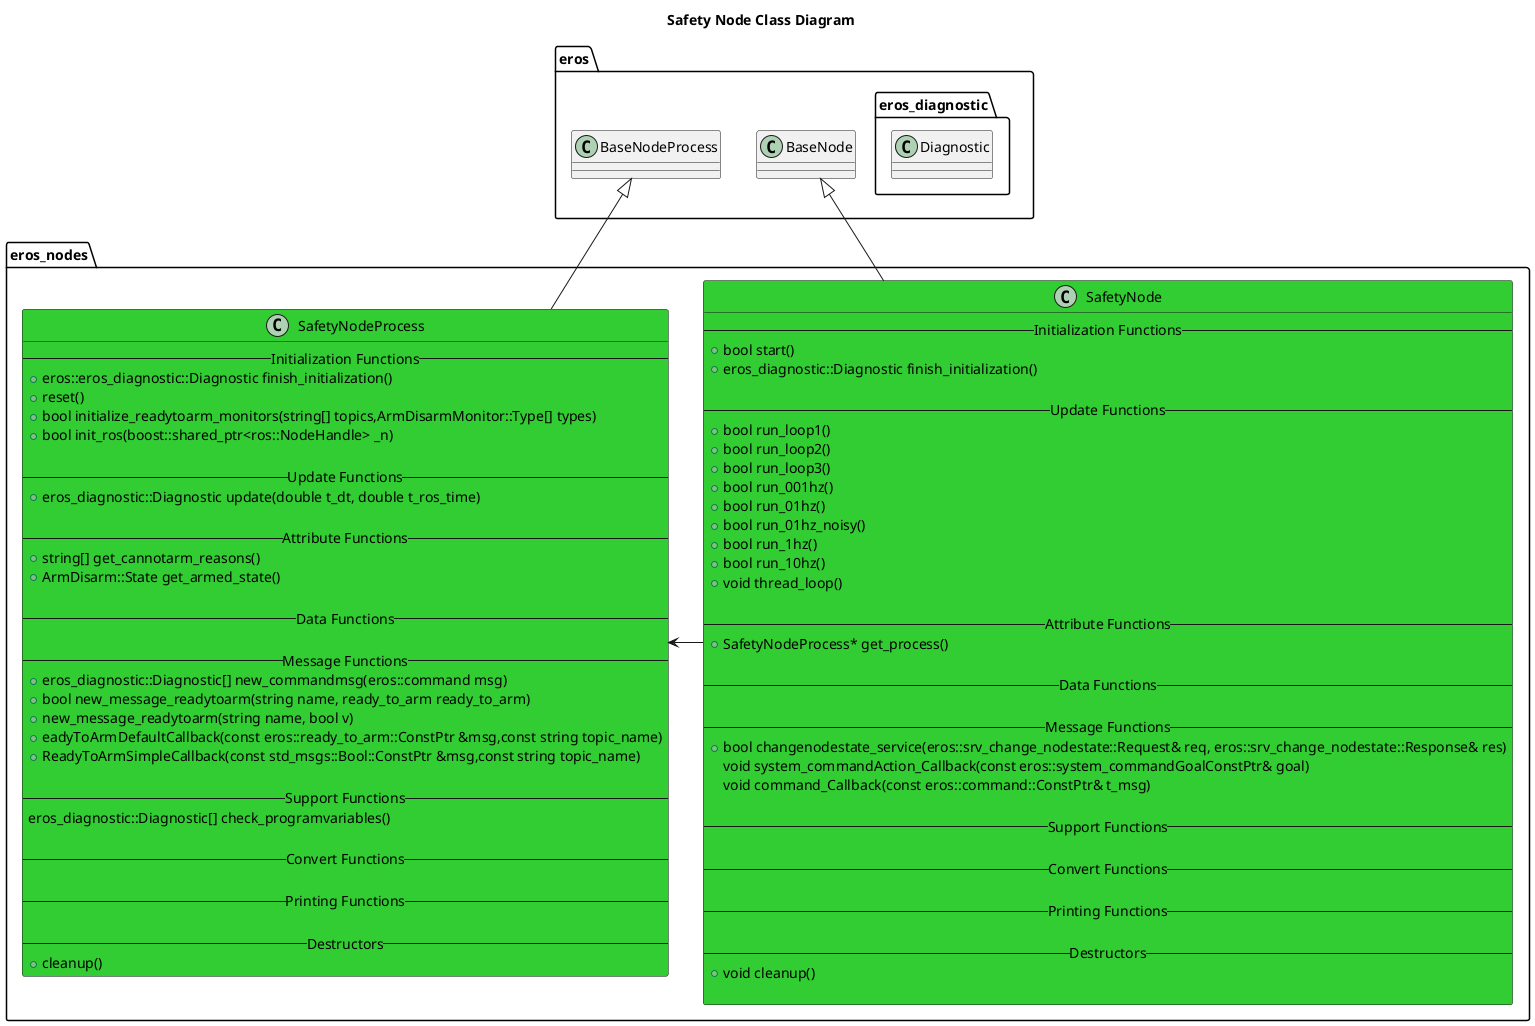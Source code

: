 @startuml
title Safety Node Class Diagram
package eros {
    class BaseNode
    class BaseNodeProcess
    namespace eros_diagnostic {
        class Diagnostic
    }
}
namespace eros_nodes {
    class SafetyNode #LimeGreen {
        -- Initialization Functions --
        +bool start()
        +eros_diagnostic::Diagnostic finish_initialization()
        
        -- Update Functions --
        +bool run_loop1()
        +bool run_loop2()
        +bool run_loop3()
        +bool run_001hz()
        +bool run_01hz()
        +bool run_01hz_noisy()
        +bool run_1hz()
        +bool run_10hz()
        +void thread_loop()

        -- Attribute Functions --
        +SafetyNodeProcess* get_process()

        -- Data Functions --

        -- Message Functions --
        +bool changenodestate_service(eros::srv_change_nodestate::Request& req, eros::srv_change_nodestate::Response& res)
        void system_commandAction_Callback(const eros::system_commandGoalConstPtr& goal)
        void command_Callback(const eros::command::ConstPtr& t_msg)

        -- Support Functions --

        -- Convert Functions --
        
        -- Printing Functions --

        -- Destructors --
        +void cleanup()
    
    }
    class SafetyNodeProcess #LimeGreen {
        -- Initialization Functions --
        +eros::eros_diagnostic::Diagnostic finish_initialization()
        +reset()
        +bool initialize_readytoarm_monitors(string[] topics,ArmDisarmMonitor::Type[] types)
        +bool init_ros(boost::shared_ptr<ros::NodeHandle> _n)

        -- Update Functions --
        +eros_diagnostic::Diagnostic update(double t_dt, double t_ros_time)

        -- Attribute Functions --
        +string[] get_cannotarm_reasons()
        +ArmDisarm::State get_armed_state()

        -- Data Functions --

        -- Message Functions --
        +eros_diagnostic::Diagnostic[] new_commandmsg(eros::command msg)
        +bool new_message_readytoarm(string name, ready_to_arm ready_to_arm)
        +new_message_readytoarm(string name, bool v)
        +eadyToArmDefaultCallback(const eros::ready_to_arm::ConstPtr &msg,const string topic_name)
        +ReadyToArmSimpleCallback(const std_msgs::Bool::ConstPtr &msg,const string topic_name)

        -- Support Functions --
        eros_diagnostic::Diagnostic[] check_programvariables()

        -- Convert Functions --
        
        -- Printing Functions --

        -- Destructors --
        +cleanup()
    }

    BaseNode <|-- SafetyNode
    BaseNodeProcess <|-- SafetyNodeProcess
    SafetyNode -> SafetyNodeProcess 
}

@enduml